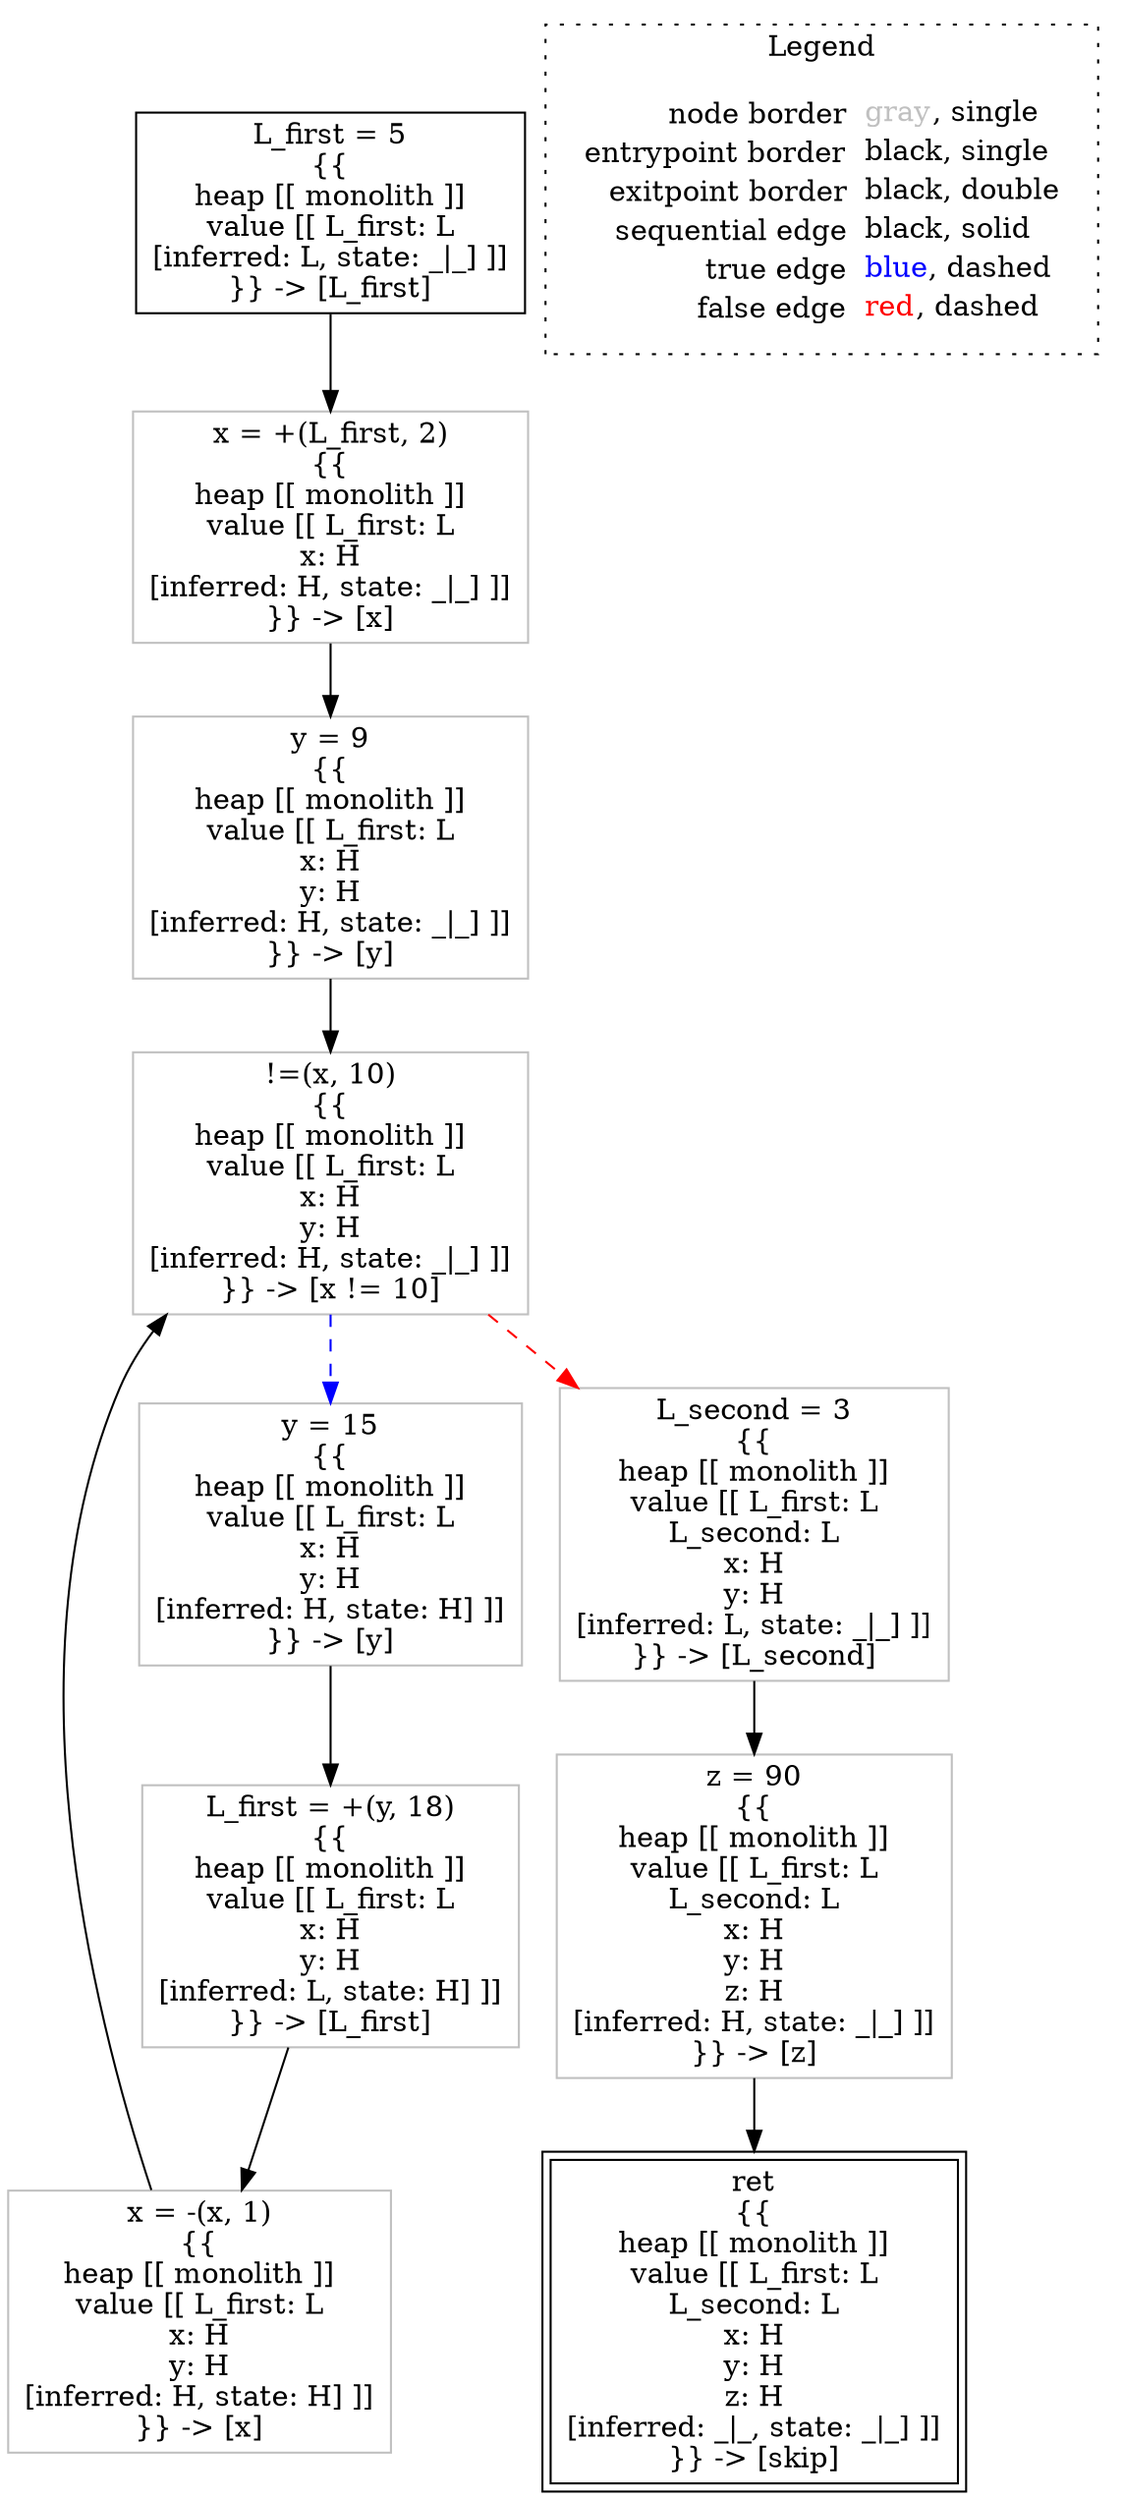 digraph {
	"node0" [shape="rect",color="black",label=<L_first = 5<BR/>{{<BR/>heap [[ monolith ]]<BR/>value [[ L_first: L<BR/>[inferred: L, state: _|_] ]]<BR/>}} -&gt; [L_first]>];
	"node1" [shape="rect",color="gray",label=<x = -(x, 1)<BR/>{{<BR/>heap [[ monolith ]]<BR/>value [[ L_first: L<BR/>x: H<BR/>y: H<BR/>[inferred: H, state: H] ]]<BR/>}} -&gt; [x]>];
	"node2" [shape="rect",color="gray",label=<!=(x, 10)<BR/>{{<BR/>heap [[ monolith ]]<BR/>value [[ L_first: L<BR/>x: H<BR/>y: H<BR/>[inferred: H, state: _|_] ]]<BR/>}} -&gt; [x != 10]>];
	"node3" [shape="rect",color="gray",label=<y = 15<BR/>{{<BR/>heap [[ monolith ]]<BR/>value [[ L_first: L<BR/>x: H<BR/>y: H<BR/>[inferred: H, state: H] ]]<BR/>}} -&gt; [y]>];
	"node4" [shape="rect",color="gray",label=<y = 9<BR/>{{<BR/>heap [[ monolith ]]<BR/>value [[ L_first: L<BR/>x: H<BR/>y: H<BR/>[inferred: H, state: _|_] ]]<BR/>}} -&gt; [y]>];
	"node5" [shape="rect",color="black",peripheries="2",label=<ret<BR/>{{<BR/>heap [[ monolith ]]<BR/>value [[ L_first: L<BR/>L_second: L<BR/>x: H<BR/>y: H<BR/>z: H<BR/>[inferred: _|_, state: _|_] ]]<BR/>}} -&gt; [skip]>];
	"node6" [shape="rect",color="gray",label=<x = +(L_first, 2)<BR/>{{<BR/>heap [[ monolith ]]<BR/>value [[ L_first: L<BR/>x: H<BR/>[inferred: H, state: _|_] ]]<BR/>}} -&gt; [x]>];
	"node7" [shape="rect",color="gray",label=<L_first = +(y, 18)<BR/>{{<BR/>heap [[ monolith ]]<BR/>value [[ L_first: L<BR/>x: H<BR/>y: H<BR/>[inferred: L, state: H] ]]<BR/>}} -&gt; [L_first]>];
	"node8" [shape="rect",color="gray",label=<L_second = 3<BR/>{{<BR/>heap [[ monolith ]]<BR/>value [[ L_first: L<BR/>L_second: L<BR/>x: H<BR/>y: H<BR/>[inferred: L, state: _|_] ]]<BR/>}} -&gt; [L_second]>];
	"node9" [shape="rect",color="gray",label=<z = 90<BR/>{{<BR/>heap [[ monolith ]]<BR/>value [[ L_first: L<BR/>L_second: L<BR/>x: H<BR/>y: H<BR/>z: H<BR/>[inferred: H, state: _|_] ]]<BR/>}} -&gt; [z]>];
	"node1" -> "node2" [color="black"];
	"node0" -> "node6" [color="black"];
	"node2" -> "node3" [color="blue",style="dashed"];
	"node2" -> "node8" [color="red",style="dashed"];
	"node3" -> "node7" [color="black"];
	"node4" -> "node2" [color="black"];
	"node6" -> "node4" [color="black"];
	"node7" -> "node1" [color="black"];
	"node8" -> "node9" [color="black"];
	"node9" -> "node5" [color="black"];
subgraph cluster_legend {
	label="Legend";
	style=dotted;
	node [shape=plaintext];
	"legend" [label=<<table border="0" cellpadding="2" cellspacing="0" cellborder="0"><tr><td align="right">node border&nbsp;</td><td align="left"><font color="gray">gray</font>, single</td></tr><tr><td align="right">entrypoint border&nbsp;</td><td align="left"><font color="black">black</font>, single</td></tr><tr><td align="right">exitpoint border&nbsp;</td><td align="left"><font color="black">black</font>, double</td></tr><tr><td align="right">sequential edge&nbsp;</td><td align="left"><font color="black">black</font>, solid</td></tr><tr><td align="right">true edge&nbsp;</td><td align="left"><font color="blue">blue</font>, dashed</td></tr><tr><td align="right">false edge&nbsp;</td><td align="left"><font color="red">red</font>, dashed</td></tr></table>>];
}

}
